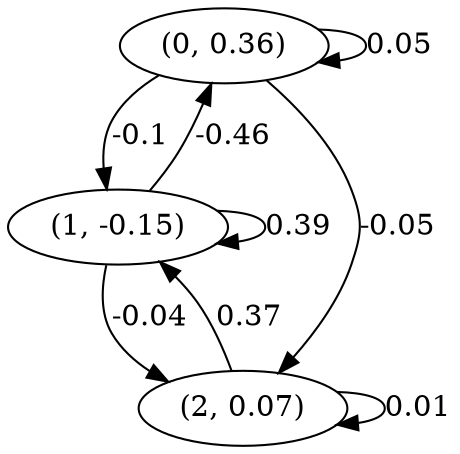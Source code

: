 digraph {
    0 [ label = "(0, 0.36)" ]
    1 [ label = "(1, -0.15)" ]
    2 [ label = "(2, 0.07)" ]
    0 -> 0 [ label = "0.05" ]
    1 -> 1 [ label = "0.39" ]
    2 -> 2 [ label = "0.01" ]
    1 -> 0 [ label = "-0.46" ]
    0 -> 1 [ label = "-0.1" ]
    2 -> 1 [ label = "0.37" ]
    0 -> 2 [ label = "-0.05" ]
    1 -> 2 [ label = "-0.04" ]
}

